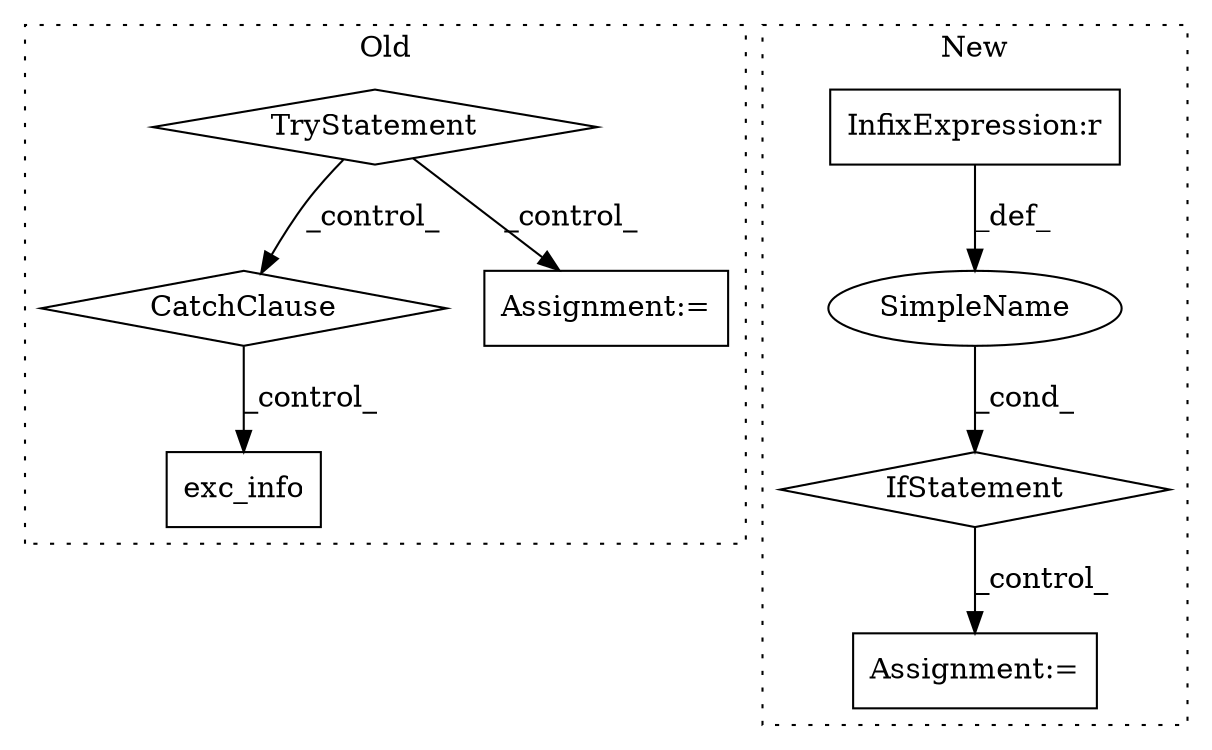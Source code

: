 digraph G {
subgraph cluster0 {
1 [label="exc_info" a="32" s="5675" l="10" shape="box"];
6 [label="CatchClause" a="12" s="5608,5642" l="11,2" shape="diamond"];
7 [label="TryStatement" a="54" s="5424" l="4" shape="diamond"];
8 [label="Assignment:=" a="7" s="5438" l="1" shape="box"];
label = "Old";
style="dotted";
}
subgraph cluster1 {
2 [label="IfStatement" a="25" s="5801,5837" l="4,2" shape="diamond"];
3 [label="InfixExpression:r" a="27" s="5831" l="4" shape="box"];
4 [label="Assignment:=" a="7" s="6036" l="1" shape="box"];
5 [label="SimpleName" a="42" s="" l="" shape="ellipse"];
label = "New";
style="dotted";
}
2 -> 4 [label="_control_"];
3 -> 5 [label="_def_"];
5 -> 2 [label="_cond_"];
6 -> 1 [label="_control_"];
7 -> 6 [label="_control_"];
7 -> 8 [label="_control_"];
}